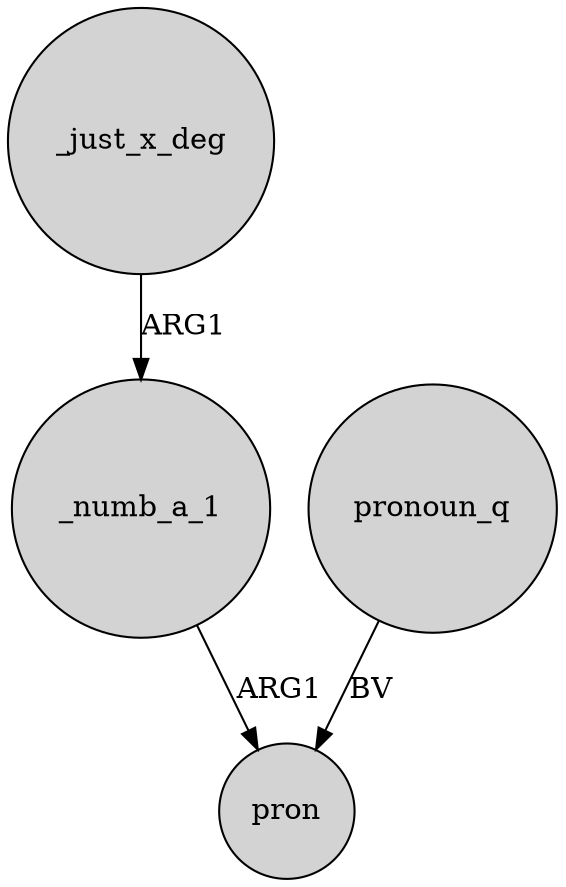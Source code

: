digraph {
	node [shape=circle style=filled]
	_just_x_deg -> _numb_a_1 [label=ARG1]
	_numb_a_1 -> pron [label=ARG1]
	pronoun_q -> pron [label=BV]
}
